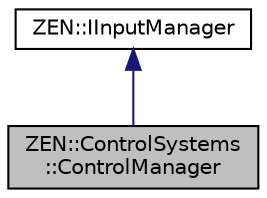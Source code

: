digraph "ZEN::ControlSystems::ControlManager"
{
 // LATEX_PDF_SIZE
  edge [fontname="Helvetica",fontsize="10",labelfontname="Helvetica",labelfontsize="10"];
  node [fontname="Helvetica",fontsize="10",shape=record];
  Node1 [label="ZEN::ControlSystems\l::ControlManager",height=0.2,width=0.4,color="black", fillcolor="grey75", style="filled", fontcolor="black",tooltip=" "];
  Node2 -> Node1 [dir="back",color="midnightblue",fontsize="10",style="solid",fontname="Helvetica"];
  Node2 [label="ZEN::IInputManager",height=0.2,width=0.4,color="black", fillcolor="white", style="filled",URL="$classZEN_1_1IInputManager.html",tooltip=" "];
}
